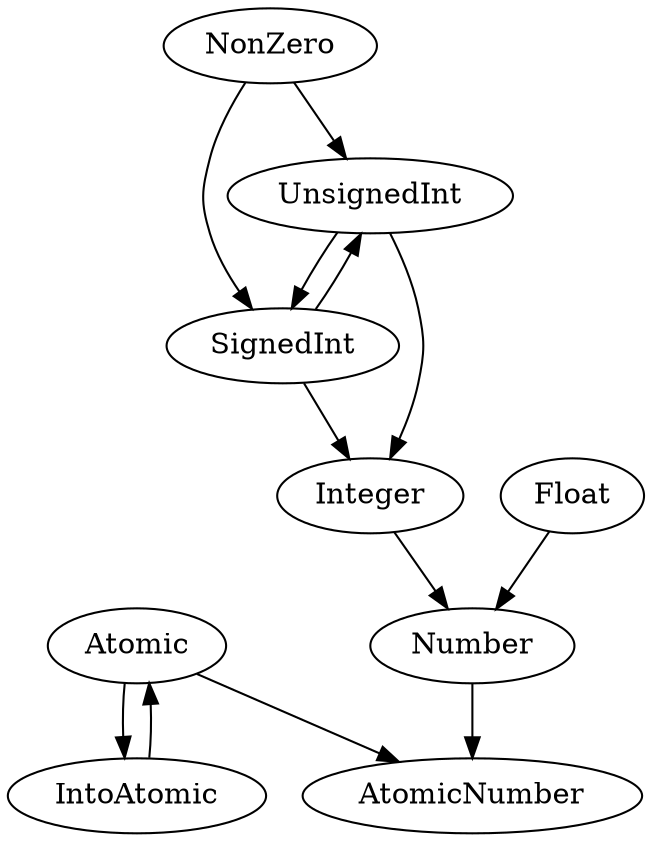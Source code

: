 digraph G {
    Atomic -> IntoAtomic;
    IntoAtomic -> Atomic;
    
    Atomic -> AtomicNumber;
    Number -> AtomicNumber;
    
    NonZero -> UnsignedInt;
    NonZero -> SignedInt;
    
    UnsignedInt -> Integer;
    SignedInt -> Integer;
    
    UnsignedInt -> SignedInt;
    SignedInt -> UnsignedInt;

    Float -> Number;
    Integer -> Number;
}